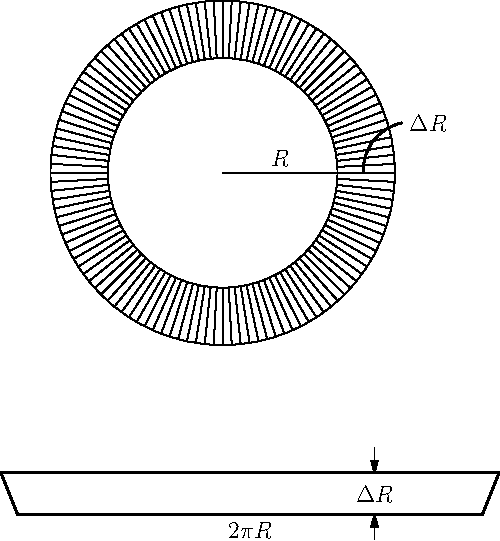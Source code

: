 picture pic;
size(pic,200,0);
draw(pic,unitcircle);
draw(pic,scale(1.5)*unitcircle);
int n=120;
for(int i=0;i<n;++i){
  draw(pic,expi(i*2pi/n)--1.5expi(i*2pi/n));
}

draw(pic,Label("$R$",align=N),(0,0)--(1,0));
path p=(1.23,0).. controls (1.2121389051855,0.06579490667565) and (1.2391262964705,0.1791419500725)
 ..(1.305,0.27).. controls (1.366498578675,0.3548235431175) and (1.457424960138,0.413658260535)
  ..(1.56,0.435);
draw(pic,Label("$\Delta R$",EndPoint,align=E),p,linewidth(1));
add(pic.fit(),(0,0),N);

picture fig;
size(fig,250,0);
pair A=(-2.8,0);
pair B=(2.8,0);
pair C=(3,.5);
pair D=(-3,.5);
draw(fig,A--B--C--D--cycle,linewidth(1));
label(fig,"$2\pi R$",(0,0),align=S);
label(fig,"$\Delta R$",(1.5,0.5/2),align=Center);
draw(fig,(1.5,0.8)--(1.5,0.5),Arrow());
draw(fig,(1.5,-0.3)--(1.5,0),Arrow());
add(fig.fit(),(0,0),50S);
